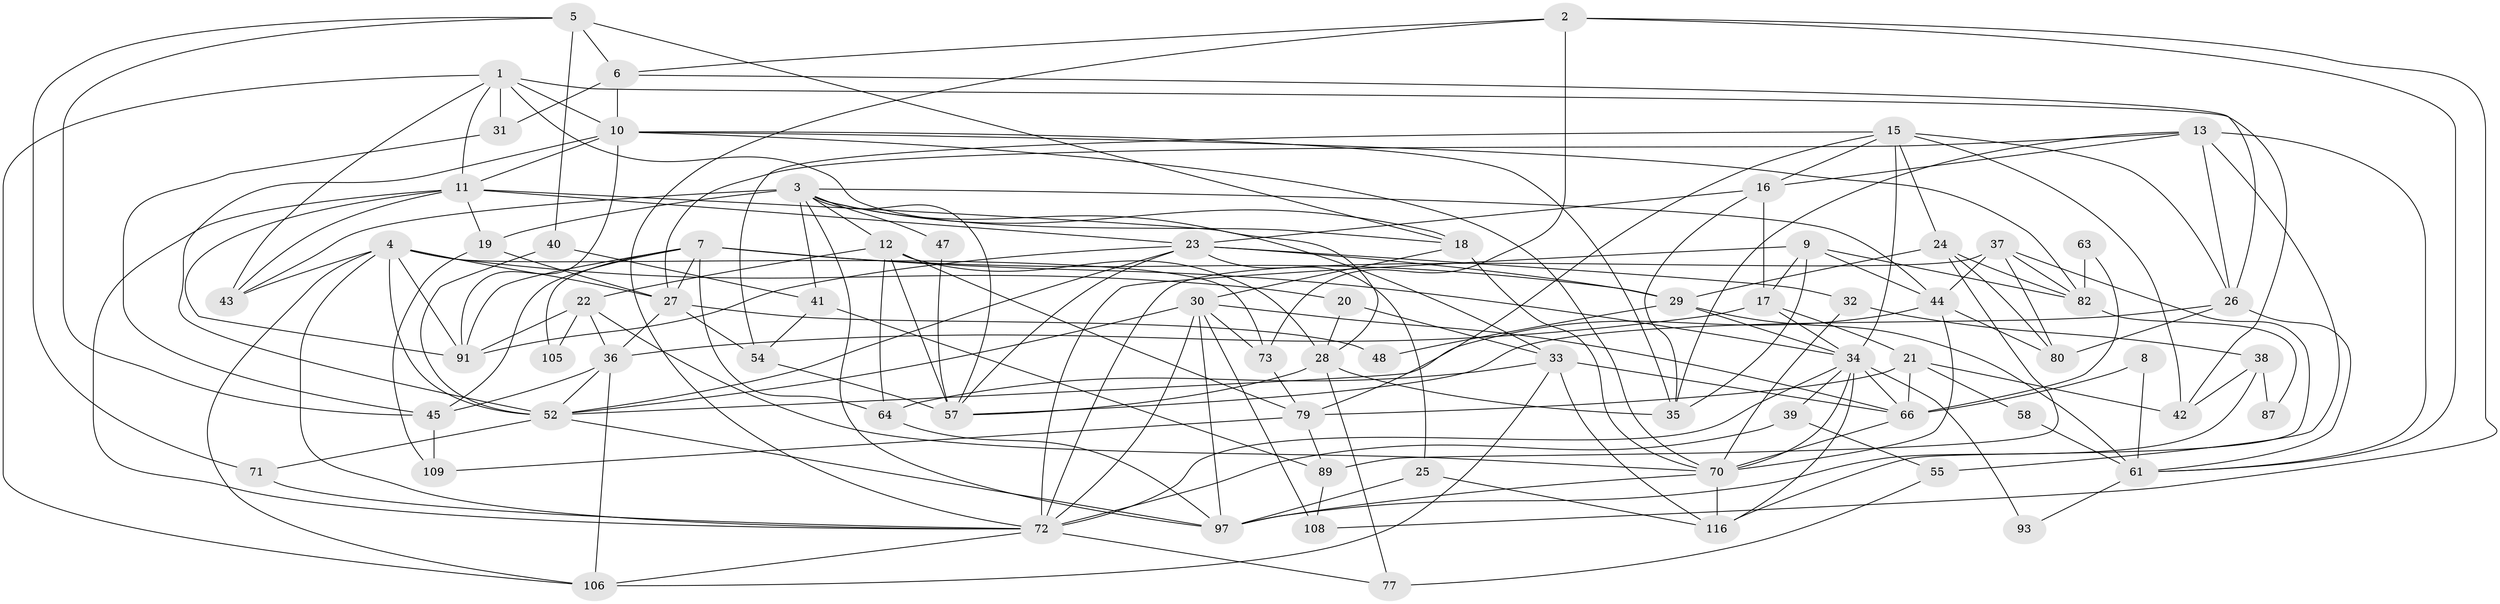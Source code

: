 // original degree distribution, {3: 0.24166666666666667, 2: 0.15, 6: 0.075, 5: 0.21666666666666667, 4: 0.26666666666666666, 7: 0.025, 8: 0.025}
// Generated by graph-tools (version 1.1) at 2025/41/03/06/25 10:41:55]
// undirected, 73 vertices, 187 edges
graph export_dot {
graph [start="1"]
  node [color=gray90,style=filled];
  1 [super="+100"];
  2 [super="+49"];
  3 [super="+51"];
  4 [super="+69"];
  5;
  6;
  7 [super="+95"];
  8;
  9 [super="+84"];
  10 [super="+111"];
  11 [super="+81"];
  12 [super="+14"];
  13 [super="+46"];
  15 [super="+90"];
  16 [super="+104"];
  17 [super="+50"];
  18 [super="+115"];
  19 [super="+103"];
  20;
  21;
  22 [super="+59"];
  23 [super="+102"];
  24 [super="+118"];
  25;
  26 [super="+86"];
  27 [super="+53"];
  28 [super="+92"];
  29 [super="+83"];
  30 [super="+67"];
  31 [super="+62"];
  32;
  33 [super="+76"];
  34 [super="+56"];
  35 [super="+99"];
  36 [super="+75"];
  37 [super="+94"];
  38 [super="+68"];
  39;
  40 [super="+85"];
  41;
  42;
  43;
  44 [super="+88"];
  45 [super="+110"];
  47;
  48;
  52 [super="+120"];
  54;
  55 [super="+60"];
  57 [super="+113"];
  58;
  61 [super="+65"];
  63;
  64;
  66 [super="+78"];
  70 [super="+114"];
  71;
  72 [super="+74"];
  73 [super="+96"];
  77;
  79 [super="+101"];
  80 [super="+117"];
  82 [super="+119"];
  87;
  89;
  91 [super="+107"];
  93;
  97 [super="+98"];
  105;
  106 [super="+112"];
  108;
  109;
  116;
  1 -- 43;
  1 -- 10;
  1 -- 106;
  1 -- 42;
  1 -- 31;
  1 -- 18;
  1 -- 11;
  2 -- 72;
  2 -- 6;
  2 -- 73;
  2 -- 108;
  2 -- 61;
  3 -- 12;
  3 -- 41;
  3 -- 43;
  3 -- 47;
  3 -- 57;
  3 -- 44;
  3 -- 97;
  3 -- 18;
  3 -- 19;
  3 -- 28;
  4 -- 43;
  4 -- 91;
  4 -- 27;
  4 -- 72;
  4 -- 106;
  4 -- 20;
  4 -- 73 [weight=2];
  4 -- 52;
  5 -- 6;
  5 -- 71;
  5 -- 18;
  5 -- 45;
  5 -- 40;
  6 -- 10;
  6 -- 31;
  6 -- 26;
  7 -- 64;
  7 -- 105;
  7 -- 45;
  7 -- 91;
  7 -- 34;
  7 -- 27;
  7 -- 29;
  8 -- 61;
  8 -- 66;
  9 -- 35;
  9 -- 44;
  9 -- 72;
  9 -- 82;
  9 -- 17;
  10 -- 11;
  10 -- 82;
  10 -- 70;
  10 -- 91;
  10 -- 35;
  10 -- 52;
  11 -- 19;
  11 -- 33;
  11 -- 23;
  11 -- 72;
  11 -- 43;
  11 -- 91;
  12 -- 64;
  12 -- 28;
  12 -- 79;
  12 -- 22;
  12 -- 57;
  13 -- 16;
  13 -- 55;
  13 -- 35;
  13 -- 26;
  13 -- 27;
  13 -- 61;
  15 -- 42;
  15 -- 54;
  15 -- 16;
  15 -- 79;
  15 -- 26;
  15 -- 24;
  15 -- 34;
  16 -- 23;
  16 -- 17;
  16 -- 35;
  17 -- 21;
  17 -- 36;
  17 -- 34;
  18 -- 30;
  18 -- 70;
  19 -- 109;
  19 -- 27;
  20 -- 33;
  20 -- 28;
  21 -- 42;
  21 -- 79;
  21 -- 58;
  21 -- 66;
  22 -- 70;
  22 -- 36;
  22 -- 105;
  22 -- 91;
  23 -- 52;
  23 -- 25;
  23 -- 32;
  23 -- 91;
  23 -- 57;
  23 -- 29;
  24 -- 89;
  24 -- 29;
  24 -- 80;
  24 -- 82;
  25 -- 116;
  25 -- 97;
  26 -- 57;
  26 -- 61;
  26 -- 80 [weight=2];
  27 -- 48;
  27 -- 36;
  27 -- 54;
  28 -- 57;
  28 -- 35;
  28 -- 77;
  29 -- 48;
  29 -- 34;
  29 -- 61;
  30 -- 72;
  30 -- 52;
  30 -- 73;
  30 -- 108;
  30 -- 97;
  30 -- 66;
  31 -- 45;
  32 -- 70;
  32 -- 38;
  33 -- 106;
  33 -- 64;
  33 -- 116;
  33 -- 66 [weight=2];
  34 -- 39;
  34 -- 72;
  34 -- 70;
  34 -- 66;
  34 -- 116;
  34 -- 93;
  36 -- 52;
  36 -- 45;
  36 -- 106;
  37 -- 80;
  37 -- 72;
  37 -- 116;
  37 -- 44;
  37 -- 82;
  38 -- 42;
  38 -- 97;
  38 -- 87;
  39 -- 72;
  39 -- 55;
  40 -- 41;
  40 -- 52;
  41 -- 89;
  41 -- 54;
  44 -- 70;
  44 -- 80;
  44 -- 52;
  45 -- 109;
  47 -- 57;
  52 -- 71;
  52 -- 97;
  54 -- 57;
  55 -- 77;
  58 -- 61;
  61 -- 93;
  63 -- 66;
  63 -- 82;
  64 -- 97;
  66 -- 70 [weight=2];
  70 -- 116;
  70 -- 97;
  71 -- 72;
  72 -- 77;
  72 -- 106;
  73 -- 79;
  79 -- 89;
  79 -- 109;
  82 -- 87;
  89 -- 108;
}
